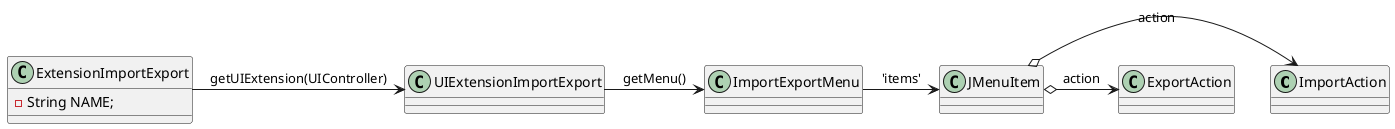 @startuml ipc04.1_design_part1.png
  class ImportAction
  class ExportAction   
  class ImportExportMenu
  class ExtensionImportExport {
    -String NAME;
  }
  class UIExtensionImportExport
  class JMenuItem

  ExtensionImportExport -> UIExtensionImportExport : getUIExtension(UIController)
  UIExtensionImportExport -> ImportExportMenu : getMenu()
  ImportExportMenu -> JMenuItem : 'items'
  JMenuItem o-> ImportAction : action
  JMenuItem o-> ExportAction : action
@enduml

